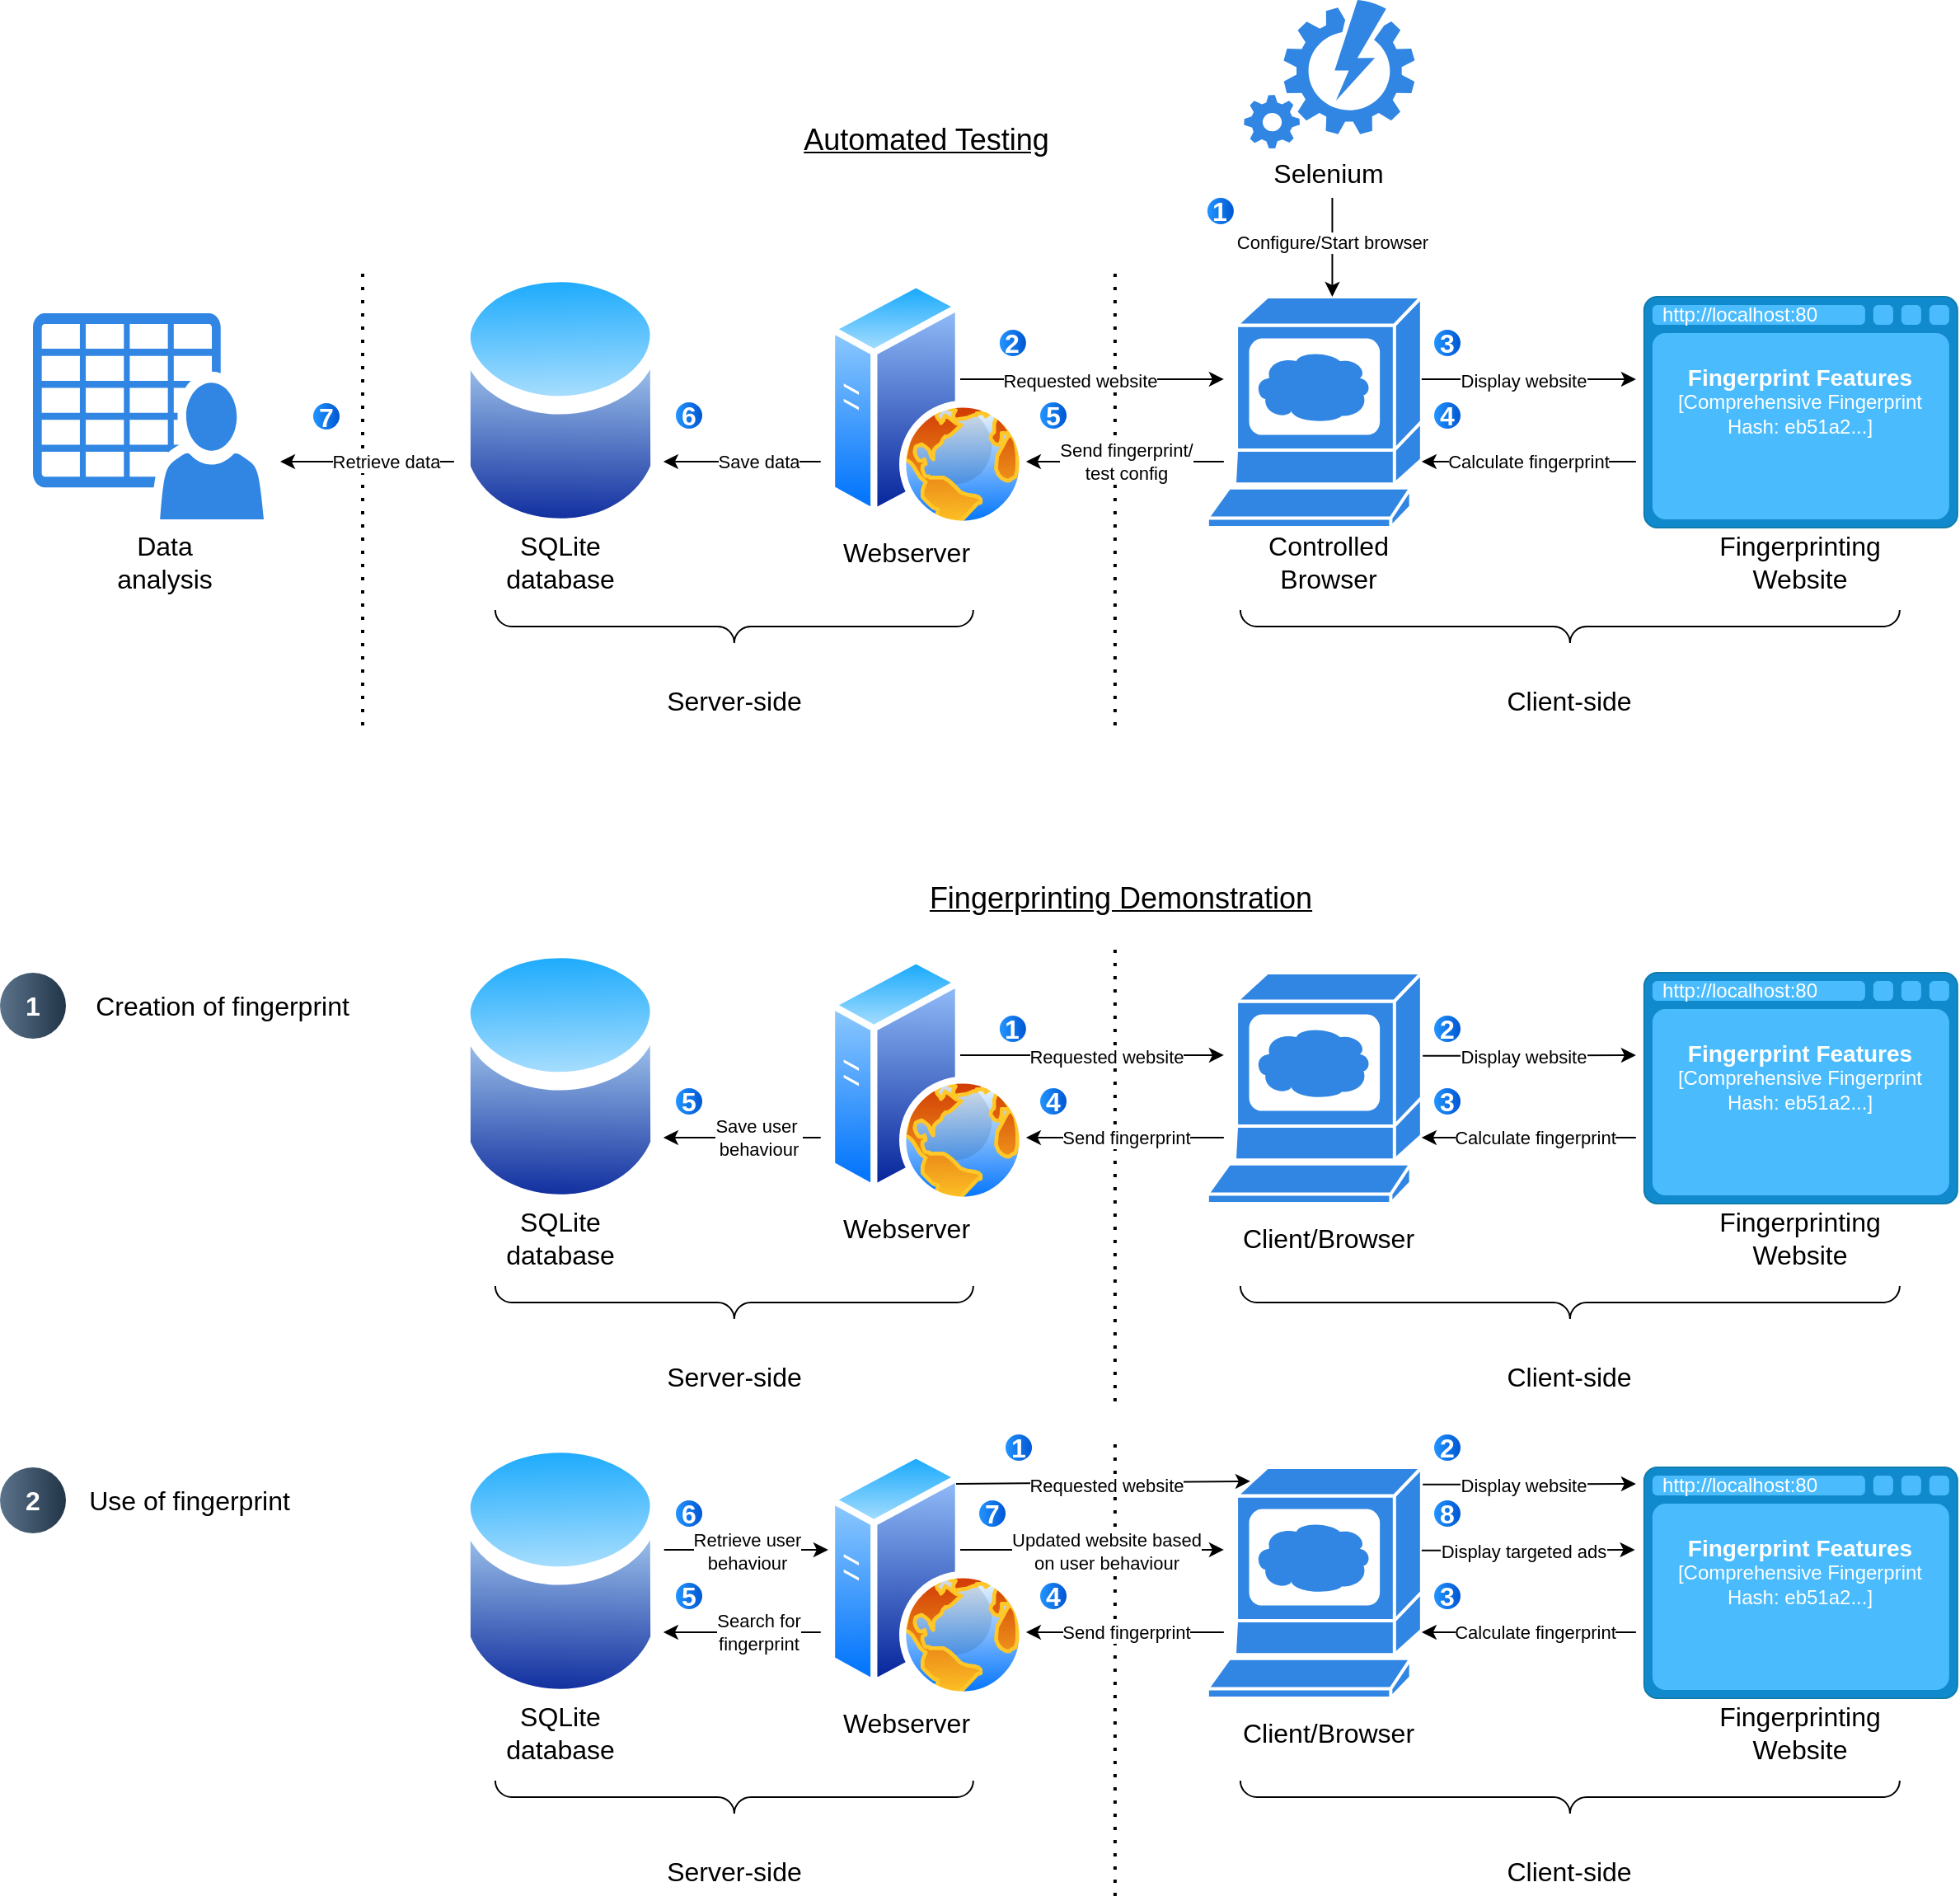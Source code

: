 <mxfile version="28.2.7">
  <diagram name="Seite-1" id="h5Qas4f92OtBpUkp_4Ej">
    <mxGraphModel dx="1895" dy="2302" grid="1" gridSize="10" guides="1" tooltips="1" connect="1" arrows="1" fold="1" page="1" pageScale="1" pageWidth="827" pageHeight="1169" math="0" shadow="0">
      <root>
        <mxCell id="0" />
        <mxCell id="1" parent="0" />
        <mxCell id="zfEZaozMEuIx0nUbr--0-2" value="" style="image;aspect=fixed;perimeter=ellipsePerimeter;html=1;align=center;shadow=0;dashed=0;spacingTop=3;image=img/lib/active_directory/web_server.svg;" vertex="1" parent="1">
          <mxGeometry x="682.43" y="150" width="120" height="150" as="geometry" />
        </mxCell>
        <mxCell id="zfEZaozMEuIx0nUbr--0-3" value="" style="image;perimeter=ellipsePerimeter;html=1;align=center;shadow=0;dashed=0;spacingTop=3;image=img/lib/active_directory/database.svg;imageAspect=0;resizable=1;resizeWidth=1;resizeHeight=1;" vertex="1" parent="1">
          <mxGeometry x="460" y="140" width="120" height="165.5" as="geometry" />
        </mxCell>
        <mxCell id="zfEZaozMEuIx0nUbr--0-12" value="" style="shape=mxgraph.cisco.computers_and_peripherals.web_browser;html=1;pointerEvents=1;dashed=0;fillColor=light-dark(#3086E2,#5CB3DC);strokeColor=#ffffff;strokeWidth=2;verticalLabelPosition=bottom;verticalAlign=top;align=center;outlineConnect=0;" vertex="1" parent="1">
          <mxGeometry x="912.43" y="160" width="130" height="140" as="geometry" />
        </mxCell>
        <mxCell id="zfEZaozMEuIx0nUbr--0-14" value="&lt;font style=&quot;font-size: 16px;&quot;&gt;SQLite database&lt;/font&gt;" style="text;html=1;whiteSpace=wrap;strokeColor=none;fillColor=none;align=center;verticalAlign=middle;rounded=0;" vertex="1" parent="1">
          <mxGeometry x="480" y="305.5" width="80" height="30" as="geometry" />
        </mxCell>
        <mxCell id="zfEZaozMEuIx0nUbr--0-15" value="&lt;font style=&quot;font-size: 16px;&quot;&gt;Webserver&lt;/font&gt;" style="text;html=1;whiteSpace=wrap;strokeColor=none;fillColor=none;align=center;verticalAlign=middle;rounded=0;" vertex="1" parent="1">
          <mxGeometry x="690.43" y="300" width="80" height="30" as="geometry" />
        </mxCell>
        <mxCell id="zfEZaozMEuIx0nUbr--0-16" value="&lt;font style=&quot;font-size: 16px;&quot;&gt;Controlled Browser&lt;/font&gt;" style="text;html=1;whiteSpace=wrap;strokeColor=none;fillColor=none;align=center;verticalAlign=middle;rounded=0;" vertex="1" parent="1">
          <mxGeometry x="946.43" y="305.5" width="80" height="30" as="geometry" />
        </mxCell>
        <mxCell id="zfEZaozMEuIx0nUbr--0-17" value="&lt;font style=&quot;font-size: 16px;&quot;&gt;Fingerprinting Website&lt;/font&gt;" style="text;html=1;whiteSpace=wrap;strokeColor=none;fillColor=none;align=center;verticalAlign=middle;rounded=0;" vertex="1" parent="1">
          <mxGeometry x="1202.43" y="305.5" width="140" height="30" as="geometry" />
        </mxCell>
        <mxCell id="zfEZaozMEuIx0nUbr--0-18" value="" style="verticalLabelPosition=bottom;shadow=0;dashed=0;align=center;html=1;verticalAlign=top;strokeWidth=1;shape=mxgraph.mockup.markup.curlyBrace;whiteSpace=wrap;strokeColor=light-dark(#000000, #6a6a6a);rotation=-180;" vertex="1" parent="1">
          <mxGeometry x="480.43" y="350" width="290" height="20" as="geometry" />
        </mxCell>
        <mxCell id="zfEZaozMEuIx0nUbr--0-19" value="" style="endArrow=none;dashed=1;html=1;dashPattern=1 3;strokeWidth=2;rounded=0;" edge="1" parent="1">
          <mxGeometry width="50" height="50" relative="1" as="geometry">
            <mxPoint x="856.43" y="420" as="sourcePoint" />
            <mxPoint x="856.43" y="140" as="targetPoint" />
          </mxGeometry>
        </mxCell>
        <mxCell id="zfEZaozMEuIx0nUbr--0-20" value="&lt;font style=&quot;font-size: 16px;&quot;&gt;Server-side&lt;/font&gt;" style="text;html=1;whiteSpace=wrap;strokeColor=none;fillColor=none;align=center;verticalAlign=middle;rounded=0;" vertex="1" parent="1">
          <mxGeometry x="573" y="390" width="104.86" height="30" as="geometry" />
        </mxCell>
        <mxCell id="zfEZaozMEuIx0nUbr--0-21" value="" style="verticalLabelPosition=bottom;shadow=0;dashed=0;align=center;html=1;verticalAlign=top;strokeWidth=1;shape=mxgraph.mockup.markup.curlyBrace;whiteSpace=wrap;strokeColor=light-dark(#000000, #6a6a6a);rotation=-180;" vertex="1" parent="1">
          <mxGeometry x="932.43" y="350" width="400" height="20" as="geometry" />
        </mxCell>
        <mxCell id="zfEZaozMEuIx0nUbr--0-22" value="&lt;font style=&quot;font-size: 16px;&quot;&gt;Client-side&lt;/font&gt;" style="text;html=1;whiteSpace=wrap;strokeColor=none;fillColor=none;align=center;verticalAlign=middle;rounded=0;" vertex="1" parent="1">
          <mxGeometry x="1092.43" y="390" width="80" height="30" as="geometry" />
        </mxCell>
        <mxCell id="zfEZaozMEuIx0nUbr--0-29" value="" style="endArrow=classic;html=1;rounded=0;" edge="1" parent="1">
          <mxGeometry width="50" height="50" relative="1" as="geometry">
            <mxPoint x="677.86" y="260" as="sourcePoint" />
            <mxPoint x="582.43" y="260" as="targetPoint" />
          </mxGeometry>
        </mxCell>
        <mxCell id="zfEZaozMEuIx0nUbr--0-34" value="Save data" style="edgeLabel;html=1;align=center;verticalAlign=middle;resizable=0;points=[];" vertex="1" connectable="0" parent="zfEZaozMEuIx0nUbr--0-29">
          <mxGeometry x="-0.22" relative="1" as="geometry">
            <mxPoint x="-1" as="offset" />
          </mxGeometry>
        </mxCell>
        <mxCell id="zfEZaozMEuIx0nUbr--0-31" value="" style="group" vertex="1" connectable="0" parent="1">
          <mxGeometry x="1177.43" y="150" width="190" height="150" as="geometry" />
        </mxCell>
        <object placeholders="1" c4Name="Fingerprint Features" c4Type="Comprehensive Fingerprint Hash" c4Technology="eb51a2..." c4Description="" label="&lt;font style=&quot;font-size: 14px&quot;&gt;&lt;b&gt;%c4Name%&lt;/b&gt;&lt;/font&gt;&lt;div&gt;[%c4Type%:&amp;nbsp;%c4Technology%]&lt;/div&gt;&lt;br&gt;&lt;div&gt;&lt;font style=&quot;font-size: 11px&quot;&gt;&lt;font color=&quot;#E6E6E6&quot;&gt;%c4Description%&lt;/font&gt;&lt;/div&gt;" id="zfEZaozMEuIx0nUbr--0-13">
          <mxCell style="shape=mxgraph.c4.webBrowserContainer2;whiteSpace=wrap;html=1;boundedLbl=1;rounded=0;labelBackgroundColor=none;strokeColor=light-dark(#4363ba, #319ad3);fillColor=light-dark(#4abcfd, #1d8ab9);strokeColor=#118ACD;strokeColor2=#0E7DAD;fontSize=12;fontColor=#ffffff;align=center;metaEdit=1;points=[[0.5,0,0],[1,0.25,0],[1,0.5,0],[1,0.75,0],[0.5,1,0],[0,0.75,0],[0,0.5,0],[0,0.25,0]];resizable=1;resizeHeight=1;resizeWidth=1;" vertex="1" parent="zfEZaozMEuIx0nUbr--0-31">
            <mxGeometry y="10" width="190" height="140" as="geometry" />
          </mxCell>
        </object>
        <mxCell id="zfEZaozMEuIx0nUbr--0-27" value="&lt;font style=&quot;color: rgb(255, 255, 255);&quot;&gt;http://localhost:80&lt;/font&gt;" style="text;html=1;whiteSpace=wrap;strokeColor=none;fillColor=none;align=center;verticalAlign=middle;rounded=0;" vertex="1" parent="zfEZaozMEuIx0nUbr--0-31">
          <mxGeometry x="30" width="57" height="41" as="geometry" />
        </mxCell>
        <mxCell id="zfEZaozMEuIx0nUbr--0-36" value="" style="endArrow=classic;html=1;rounded=0;" edge="1" parent="1">
          <mxGeometry width="50" height="50" relative="1" as="geometry">
            <mxPoint x="1172.43" y="260" as="sourcePoint" />
            <mxPoint x="1042.43" y="260" as="targetPoint" />
          </mxGeometry>
        </mxCell>
        <mxCell id="zfEZaozMEuIx0nUbr--0-37" value="Calculate fingerprint" style="edgeLabel;html=1;align=center;verticalAlign=middle;resizable=0;points=[];" vertex="1" connectable="0" parent="zfEZaozMEuIx0nUbr--0-36">
          <mxGeometry x="-0.22" relative="1" as="geometry">
            <mxPoint x="-15" as="offset" />
          </mxGeometry>
        </mxCell>
        <mxCell id="zfEZaozMEuIx0nUbr--0-39" value="" style="endArrow=classic;html=1;rounded=0;entryX=1;entryY=0.733;entryDx=0;entryDy=0;entryPerimeter=0;" edge="1" parent="1" target="zfEZaozMEuIx0nUbr--0-2">
          <mxGeometry width="50" height="50" relative="1" as="geometry">
            <mxPoint x="922.43" y="260" as="sourcePoint" />
            <mxPoint x="817" y="260" as="targetPoint" />
          </mxGeometry>
        </mxCell>
        <mxCell id="zfEZaozMEuIx0nUbr--0-40" value="Send fingerprint/&lt;br&gt;test config" style="edgeLabel;html=1;align=center;verticalAlign=middle;resizable=0;points=[];" vertex="1" connectable="0" parent="zfEZaozMEuIx0nUbr--0-39">
          <mxGeometry x="-0.22" relative="1" as="geometry">
            <mxPoint x="-13" as="offset" />
          </mxGeometry>
        </mxCell>
        <mxCell id="zfEZaozMEuIx0nUbr--0-44" value="" style="endArrow=classic;html=1;rounded=0;entryX=0.077;entryY=0.357;entryDx=0;entryDy=0;entryPerimeter=0;exitX=0.667;exitY=0.4;exitDx=0;exitDy=0;exitPerimeter=0;" edge="1" parent="1" source="zfEZaozMEuIx0nUbr--0-2" target="zfEZaozMEuIx0nUbr--0-12">
          <mxGeometry width="50" height="50" relative="1" as="geometry">
            <mxPoint x="802.43" y="210" as="sourcePoint" />
            <mxPoint x="902.43" y="210" as="targetPoint" />
          </mxGeometry>
        </mxCell>
        <mxCell id="zfEZaozMEuIx0nUbr--0-45" value="Requested website" style="edgeLabel;html=1;align=center;verticalAlign=middle;resizable=0;points=[];" vertex="1" connectable="0" parent="zfEZaozMEuIx0nUbr--0-44">
          <mxGeometry x="-0.246" y="-1" relative="1" as="geometry">
            <mxPoint x="12" as="offset" />
          </mxGeometry>
        </mxCell>
        <mxCell id="zfEZaozMEuIx0nUbr--0-46" value="" style="endArrow=classic;html=1;rounded=0;entryX=0.077;entryY=0.357;entryDx=0;entryDy=0;entryPerimeter=0;exitX=1;exitY=0.357;exitDx=0;exitDy=0;exitPerimeter=0;" edge="1" parent="1" source="zfEZaozMEuIx0nUbr--0-12">
          <mxGeometry width="50" height="50" relative="1" as="geometry">
            <mxPoint x="1052.43" y="210" as="sourcePoint" />
            <mxPoint x="1172.43" y="210" as="targetPoint" />
          </mxGeometry>
        </mxCell>
        <mxCell id="zfEZaozMEuIx0nUbr--0-47" value="Display website" style="edgeLabel;html=1;align=center;verticalAlign=middle;resizable=0;points=[];" vertex="1" connectable="0" parent="zfEZaozMEuIx0nUbr--0-46">
          <mxGeometry x="-0.246" y="-1" relative="1" as="geometry">
            <mxPoint x="12" as="offset" />
          </mxGeometry>
        </mxCell>
        <mxCell id="zfEZaozMEuIx0nUbr--0-48" value="" style="image;aspect=fixed;perimeter=ellipsePerimeter;html=1;align=center;shadow=0;dashed=0;spacingTop=3;image=img/lib/active_directory/web_server.svg;" vertex="1" parent="1">
          <mxGeometry x="682.43" y="560" width="120" height="150" as="geometry" />
        </mxCell>
        <mxCell id="zfEZaozMEuIx0nUbr--0-49" value="" style="image;perimeter=ellipsePerimeter;html=1;align=center;shadow=0;dashed=0;spacingTop=3;image=img/lib/active_directory/database.svg;imageAspect=0;resizable=1;resizeWidth=1;resizeHeight=1;" vertex="1" parent="1">
          <mxGeometry x="460" y="550" width="120" height="165.5" as="geometry" />
        </mxCell>
        <mxCell id="zfEZaozMEuIx0nUbr--0-50" value="" style="shape=mxgraph.cisco.computers_and_peripherals.web_browser;html=1;pointerEvents=1;dashed=0;fillColor=light-dark(#3086E2,#5CB3DC);strokeColor=#ffffff;strokeWidth=2;verticalLabelPosition=bottom;verticalAlign=top;align=center;outlineConnect=0;" vertex="1" parent="1">
          <mxGeometry x="912.43" y="570" width="130" height="140" as="geometry" />
        </mxCell>
        <mxCell id="zfEZaozMEuIx0nUbr--0-51" value="&lt;font style=&quot;font-size: 16px;&quot;&gt;SQLite database&lt;/font&gt;" style="text;html=1;whiteSpace=wrap;strokeColor=none;fillColor=none;align=center;verticalAlign=middle;rounded=0;" vertex="1" parent="1">
          <mxGeometry x="480" y="715.5" width="80" height="30" as="geometry" />
        </mxCell>
        <mxCell id="zfEZaozMEuIx0nUbr--0-52" value="&lt;font style=&quot;font-size: 16px;&quot;&gt;Webserver&lt;/font&gt;" style="text;html=1;whiteSpace=wrap;strokeColor=none;fillColor=none;align=center;verticalAlign=middle;rounded=0;" vertex="1" parent="1">
          <mxGeometry x="690.43" y="710" width="80" height="30" as="geometry" />
        </mxCell>
        <mxCell id="zfEZaozMEuIx0nUbr--0-53" value="&lt;font style=&quot;font-size: 16px;&quot;&gt;Client/Browser&lt;/font&gt;" style="text;html=1;whiteSpace=wrap;strokeColor=none;fillColor=none;align=center;verticalAlign=middle;rounded=0;" vertex="1" parent="1">
          <mxGeometry x="946.43" y="715.5" width="80" height="30" as="geometry" />
        </mxCell>
        <mxCell id="zfEZaozMEuIx0nUbr--0-54" value="&lt;font style=&quot;font-size: 16px;&quot;&gt;Fingerprinting Website&lt;/font&gt;" style="text;html=1;whiteSpace=wrap;strokeColor=none;fillColor=none;align=center;verticalAlign=middle;rounded=0;" vertex="1" parent="1">
          <mxGeometry x="1202.43" y="715.5" width="140" height="30" as="geometry" />
        </mxCell>
        <mxCell id="zfEZaozMEuIx0nUbr--0-55" value="" style="verticalLabelPosition=bottom;shadow=0;dashed=0;align=center;html=1;verticalAlign=top;strokeWidth=1;shape=mxgraph.mockup.markup.curlyBrace;whiteSpace=wrap;strokeColor=light-dark(#000000, #6a6a6a);rotation=-180;" vertex="1" parent="1">
          <mxGeometry x="480.43" y="760" width="290" height="20" as="geometry" />
        </mxCell>
        <mxCell id="zfEZaozMEuIx0nUbr--0-56" value="" style="endArrow=none;dashed=1;html=1;dashPattern=1 3;strokeWidth=2;rounded=0;" edge="1" parent="1">
          <mxGeometry width="50" height="50" relative="1" as="geometry">
            <mxPoint x="856.43" y="830" as="sourcePoint" />
            <mxPoint x="856.43" y="550" as="targetPoint" />
          </mxGeometry>
        </mxCell>
        <mxCell id="zfEZaozMEuIx0nUbr--0-57" value="&lt;font style=&quot;font-size: 16px;&quot;&gt;Server-side&lt;/font&gt;" style="text;html=1;whiteSpace=wrap;strokeColor=none;fillColor=none;align=center;verticalAlign=middle;rounded=0;" vertex="1" parent="1">
          <mxGeometry x="573" y="800" width="104.86" height="30" as="geometry" />
        </mxCell>
        <mxCell id="zfEZaozMEuIx0nUbr--0-58" value="" style="verticalLabelPosition=bottom;shadow=0;dashed=0;align=center;html=1;verticalAlign=top;strokeWidth=1;shape=mxgraph.mockup.markup.curlyBrace;whiteSpace=wrap;strokeColor=light-dark(#000000, #6a6a6a);rotation=-180;" vertex="1" parent="1">
          <mxGeometry x="932.43" y="760" width="400" height="20" as="geometry" />
        </mxCell>
        <mxCell id="zfEZaozMEuIx0nUbr--0-59" value="&lt;font style=&quot;font-size: 16px;&quot;&gt;Client-side&lt;/font&gt;" style="text;html=1;whiteSpace=wrap;strokeColor=none;fillColor=none;align=center;verticalAlign=middle;rounded=0;" vertex="1" parent="1">
          <mxGeometry x="1092.43" y="800" width="80" height="30" as="geometry" />
        </mxCell>
        <mxCell id="zfEZaozMEuIx0nUbr--0-60" value="" style="endArrow=classic;html=1;rounded=0;" edge="1" parent="1">
          <mxGeometry width="50" height="50" relative="1" as="geometry">
            <mxPoint x="677.86" y="670" as="sourcePoint" />
            <mxPoint x="582.43" y="670" as="targetPoint" />
          </mxGeometry>
        </mxCell>
        <mxCell id="zfEZaozMEuIx0nUbr--0-61" value="Save user&amp;nbsp;&lt;div&gt;behaviour&lt;/div&gt;" style="edgeLabel;html=1;align=center;verticalAlign=middle;resizable=0;points=[];" vertex="1" connectable="0" parent="zfEZaozMEuIx0nUbr--0-60">
          <mxGeometry x="-0.22" relative="1" as="geometry">
            <mxPoint x="-1" as="offset" />
          </mxGeometry>
        </mxCell>
        <mxCell id="zfEZaozMEuIx0nUbr--0-64" value="" style="group" vertex="1" connectable="0" parent="1">
          <mxGeometry x="1177.43" y="560" width="190" height="150" as="geometry" />
        </mxCell>
        <object placeholders="1" c4Name="Fingerprint Features" c4Type="Comprehensive Fingerprint Hash" c4Technology="eb51a2..." c4Description="" label="&lt;font style=&quot;font-size: 14px&quot;&gt;&lt;b&gt;%c4Name%&lt;/b&gt;&lt;/font&gt;&lt;div&gt;[%c4Type%:&amp;nbsp;%c4Technology%]&lt;/div&gt;&lt;br&gt;&lt;div&gt;&lt;font style=&quot;font-size: 11px&quot;&gt;&lt;font color=&quot;#E6E6E6&quot;&gt;%c4Description%&lt;/font&gt;&lt;/div&gt;" id="zfEZaozMEuIx0nUbr--0-65">
          <mxCell style="shape=mxgraph.c4.webBrowserContainer2;whiteSpace=wrap;html=1;boundedLbl=1;rounded=0;labelBackgroundColor=none;strokeColor=light-dark(#4363ba, #319ad3);fillColor=light-dark(#4abcfd, #1d8ab9);strokeColor=#118ACD;strokeColor2=#0E7DAD;fontSize=12;fontColor=#ffffff;align=center;metaEdit=1;points=[[0.5,0,0],[1,0.25,0],[1,0.5,0],[1,0.75,0],[0.5,1,0],[0,0.75,0],[0,0.5,0],[0,0.25,0]];resizable=1;resizeHeight=1;resizeWidth=1;" vertex="1" parent="zfEZaozMEuIx0nUbr--0-64">
            <mxGeometry y="10" width="190" height="140" as="geometry" />
          </mxCell>
        </object>
        <mxCell id="zfEZaozMEuIx0nUbr--0-66" value="&lt;font style=&quot;color: rgb(255, 255, 255);&quot;&gt;http://localhost:80&lt;/font&gt;" style="text;html=1;whiteSpace=wrap;strokeColor=none;fillColor=none;align=center;verticalAlign=middle;rounded=0;" vertex="1" parent="zfEZaozMEuIx0nUbr--0-64">
          <mxGeometry x="30" width="57" height="41" as="geometry" />
        </mxCell>
        <mxCell id="zfEZaozMEuIx0nUbr--0-67" value="" style="endArrow=classic;html=1;rounded=0;" edge="1" parent="1">
          <mxGeometry width="50" height="50" relative="1" as="geometry">
            <mxPoint x="1172.43" y="670" as="sourcePoint" />
            <mxPoint x="1042.43" y="670" as="targetPoint" />
          </mxGeometry>
        </mxCell>
        <mxCell id="zfEZaozMEuIx0nUbr--0-68" value="Calculate fingerprint" style="edgeLabel;html=1;align=center;verticalAlign=middle;resizable=0;points=[];" vertex="1" connectable="0" parent="zfEZaozMEuIx0nUbr--0-67">
          <mxGeometry x="-0.22" relative="1" as="geometry">
            <mxPoint x="-11" as="offset" />
          </mxGeometry>
        </mxCell>
        <mxCell id="zfEZaozMEuIx0nUbr--0-69" value="" style="endArrow=classic;html=1;rounded=0;entryX=1;entryY=0.733;entryDx=0;entryDy=0;entryPerimeter=0;" edge="1" parent="1" target="zfEZaozMEuIx0nUbr--0-48">
          <mxGeometry width="50" height="50" relative="1" as="geometry">
            <mxPoint x="922.43" y="670" as="sourcePoint" />
            <mxPoint x="817" y="670" as="targetPoint" />
          </mxGeometry>
        </mxCell>
        <mxCell id="zfEZaozMEuIx0nUbr--0-70" value="Send fingerprint" style="edgeLabel;html=1;align=center;verticalAlign=middle;resizable=0;points=[];" vertex="1" connectable="0" parent="zfEZaozMEuIx0nUbr--0-69">
          <mxGeometry x="-0.22" relative="1" as="geometry">
            <mxPoint x="-13" as="offset" />
          </mxGeometry>
        </mxCell>
        <mxCell id="zfEZaozMEuIx0nUbr--0-71" value="" style="endArrow=classic;html=1;rounded=0;entryX=0.077;entryY=0.357;entryDx=0;entryDy=0;entryPerimeter=0;exitX=0.667;exitY=0.4;exitDx=0;exitDy=0;exitPerimeter=0;" edge="1" parent="1" target="zfEZaozMEuIx0nUbr--0-50" source="zfEZaozMEuIx0nUbr--0-48">
          <mxGeometry width="50" height="50" relative="1" as="geometry">
            <mxPoint x="782.43" y="620" as="sourcePoint" />
            <mxPoint x="902.43" y="620" as="targetPoint" />
          </mxGeometry>
        </mxCell>
        <mxCell id="zfEZaozMEuIx0nUbr--0-72" value="Requested website" style="edgeLabel;html=1;align=center;verticalAlign=middle;resizable=0;points=[];" vertex="1" connectable="0" parent="zfEZaozMEuIx0nUbr--0-71">
          <mxGeometry x="-0.246" y="-1" relative="1" as="geometry">
            <mxPoint x="28" as="offset" />
          </mxGeometry>
        </mxCell>
        <mxCell id="zfEZaozMEuIx0nUbr--0-73" value="" style="endArrow=classic;html=1;rounded=0;entryX=0.077;entryY=0.357;entryDx=0;entryDy=0;entryPerimeter=0;exitX=1.005;exitY=0.36;exitDx=0;exitDy=0;exitPerimeter=0;" edge="1" parent="1">
          <mxGeometry width="50" height="50" relative="1" as="geometry">
            <mxPoint x="1043.08" y="620.4" as="sourcePoint" />
            <mxPoint x="1172.43" y="620" as="targetPoint" />
          </mxGeometry>
        </mxCell>
        <mxCell id="zfEZaozMEuIx0nUbr--0-74" value="Display website" style="edgeLabel;html=1;align=center;verticalAlign=middle;resizable=0;points=[];" vertex="1" connectable="0" parent="zfEZaozMEuIx0nUbr--0-73">
          <mxGeometry x="-0.246" y="-1" relative="1" as="geometry">
            <mxPoint x="12" as="offset" />
          </mxGeometry>
        </mxCell>
        <mxCell id="zfEZaozMEuIx0nUbr--0-75" value="&lt;font style=&quot;font-size: 18px;&quot;&gt;&lt;u&gt;Automated Testing&lt;/u&gt;&lt;/font&gt;" style="text;html=1;whiteSpace=wrap;strokeColor=none;fillColor=none;align=center;verticalAlign=middle;rounded=0;" vertex="1" parent="1">
          <mxGeometry x="642.43" y="50" width="200" height="30" as="geometry" />
        </mxCell>
        <mxCell id="zfEZaozMEuIx0nUbr--0-77" value="&lt;font style=&quot;font-size: 18px;&quot;&gt;&lt;u&gt;Fingerprinting Demonstration&lt;/u&gt;&lt;/font&gt;" style="text;html=1;whiteSpace=wrap;strokeColor=none;fillColor=none;align=center;verticalAlign=middle;rounded=0;" vertex="1" parent="1">
          <mxGeometry x="710" y="510" width="300" height="30" as="geometry" />
        </mxCell>
        <mxCell id="zfEZaozMEuIx0nUbr--0-78" value="" style="image;aspect=fixed;perimeter=ellipsePerimeter;html=1;align=center;shadow=0;dashed=0;spacingTop=3;image=img/lib/active_directory/web_server.svg;" vertex="1" parent="1">
          <mxGeometry x="682.43" y="860" width="120" height="150" as="geometry" />
        </mxCell>
        <mxCell id="zfEZaozMEuIx0nUbr--0-79" value="" style="image;perimeter=ellipsePerimeter;html=1;align=center;shadow=0;dashed=0;spacingTop=3;image=img/lib/active_directory/database.svg;imageAspect=0;resizable=1;resizeWidth=1;resizeHeight=1;" vertex="1" parent="1">
          <mxGeometry x="460" y="850" width="120" height="165.5" as="geometry" />
        </mxCell>
        <mxCell id="zfEZaozMEuIx0nUbr--0-80" value="" style="shape=mxgraph.cisco.computers_and_peripherals.web_browser;html=1;pointerEvents=1;dashed=0;fillColor=light-dark(#3086E2,#5CB3DC);strokeColor=#ffffff;strokeWidth=2;verticalLabelPosition=bottom;verticalAlign=top;align=center;outlineConnect=0;" vertex="1" parent="1">
          <mxGeometry x="912.43" y="870" width="130" height="140" as="geometry" />
        </mxCell>
        <mxCell id="zfEZaozMEuIx0nUbr--0-81" value="&lt;font style=&quot;font-size: 16px;&quot;&gt;SQLite database&lt;/font&gt;" style="text;html=1;whiteSpace=wrap;strokeColor=none;fillColor=none;align=center;verticalAlign=middle;rounded=0;" vertex="1" parent="1">
          <mxGeometry x="480" y="1015.5" width="80" height="30" as="geometry" />
        </mxCell>
        <mxCell id="zfEZaozMEuIx0nUbr--0-82" value="&lt;font style=&quot;font-size: 16px;&quot;&gt;Webserver&lt;/font&gt;" style="text;html=1;whiteSpace=wrap;strokeColor=none;fillColor=none;align=center;verticalAlign=middle;rounded=0;" vertex="1" parent="1">
          <mxGeometry x="690.43" y="1010" width="80" height="30" as="geometry" />
        </mxCell>
        <mxCell id="zfEZaozMEuIx0nUbr--0-83" value="&lt;font style=&quot;font-size: 16px;&quot;&gt;Client/Browser&lt;/font&gt;" style="text;html=1;whiteSpace=wrap;strokeColor=none;fillColor=none;align=center;verticalAlign=middle;rounded=0;" vertex="1" parent="1">
          <mxGeometry x="946.43" y="1015.5" width="80" height="30" as="geometry" />
        </mxCell>
        <mxCell id="zfEZaozMEuIx0nUbr--0-84" value="&lt;font style=&quot;font-size: 16px;&quot;&gt;Fingerprinting Website&lt;/font&gt;" style="text;html=1;whiteSpace=wrap;strokeColor=none;fillColor=none;align=center;verticalAlign=middle;rounded=0;" vertex="1" parent="1">
          <mxGeometry x="1202.43" y="1015.5" width="140" height="30" as="geometry" />
        </mxCell>
        <mxCell id="zfEZaozMEuIx0nUbr--0-85" value="" style="verticalLabelPosition=bottom;shadow=0;dashed=0;align=center;html=1;verticalAlign=top;strokeWidth=1;shape=mxgraph.mockup.markup.curlyBrace;whiteSpace=wrap;strokeColor=light-dark(#000000, #6a6a6a);rotation=-180;" vertex="1" parent="1">
          <mxGeometry x="480.43" y="1060" width="290" height="20" as="geometry" />
        </mxCell>
        <mxCell id="zfEZaozMEuIx0nUbr--0-86" value="" style="endArrow=none;dashed=1;html=1;dashPattern=1 3;strokeWidth=2;rounded=0;" edge="1" parent="1">
          <mxGeometry width="50" height="50" relative="1" as="geometry">
            <mxPoint x="856.43" y="1130" as="sourcePoint" />
            <mxPoint x="856.43" y="850" as="targetPoint" />
          </mxGeometry>
        </mxCell>
        <mxCell id="zfEZaozMEuIx0nUbr--0-87" value="&lt;font style=&quot;font-size: 16px;&quot;&gt;Server-side&lt;/font&gt;" style="text;html=1;whiteSpace=wrap;strokeColor=none;fillColor=none;align=center;verticalAlign=middle;rounded=0;" vertex="1" parent="1">
          <mxGeometry x="573" y="1100" width="104.86" height="30" as="geometry" />
        </mxCell>
        <mxCell id="zfEZaozMEuIx0nUbr--0-88" value="" style="verticalLabelPosition=bottom;shadow=0;dashed=0;align=center;html=1;verticalAlign=top;strokeWidth=1;shape=mxgraph.mockup.markup.curlyBrace;whiteSpace=wrap;strokeColor=light-dark(#000000, #6a6a6a);rotation=-180;" vertex="1" parent="1">
          <mxGeometry x="932.43" y="1060" width="400" height="20" as="geometry" />
        </mxCell>
        <mxCell id="zfEZaozMEuIx0nUbr--0-89" value="&lt;font style=&quot;font-size: 16px;&quot;&gt;Client-side&lt;/font&gt;" style="text;html=1;whiteSpace=wrap;strokeColor=none;fillColor=none;align=center;verticalAlign=middle;rounded=0;" vertex="1" parent="1">
          <mxGeometry x="1092.43" y="1100" width="80" height="30" as="geometry" />
        </mxCell>
        <mxCell id="zfEZaozMEuIx0nUbr--0-90" value="" style="endArrow=classic;html=1;rounded=0;" edge="1" parent="1">
          <mxGeometry width="50" height="50" relative="1" as="geometry">
            <mxPoint x="677.86" y="970" as="sourcePoint" />
            <mxPoint x="582.43" y="970" as="targetPoint" />
          </mxGeometry>
        </mxCell>
        <mxCell id="zfEZaozMEuIx0nUbr--0-91" value="Search for&lt;div&gt;fingerprint&lt;/div&gt;" style="edgeLabel;html=1;align=center;verticalAlign=middle;resizable=0;points=[];" vertex="1" connectable="0" parent="zfEZaozMEuIx0nUbr--0-90">
          <mxGeometry x="-0.22" relative="1" as="geometry">
            <mxPoint x="-1" as="offset" />
          </mxGeometry>
        </mxCell>
        <mxCell id="zfEZaozMEuIx0nUbr--0-92" value="" style="group" vertex="1" connectable="0" parent="1">
          <mxGeometry x="1177.43" y="860" width="190" height="150" as="geometry" />
        </mxCell>
        <object placeholders="1" c4Name="Fingerprint Features" c4Type="Comprehensive Fingerprint Hash" c4Technology="eb51a2..." c4Description="" label="&lt;font style=&quot;font-size: 14px&quot;&gt;&lt;b&gt;%c4Name%&lt;/b&gt;&lt;/font&gt;&lt;div&gt;[%c4Type%:&amp;nbsp;%c4Technology%]&lt;/div&gt;&lt;br&gt;&lt;div&gt;&lt;font style=&quot;font-size: 11px&quot;&gt;&lt;font color=&quot;#E6E6E6&quot;&gt;%c4Description%&lt;/font&gt;&lt;/div&gt;" id="zfEZaozMEuIx0nUbr--0-93">
          <mxCell style="shape=mxgraph.c4.webBrowserContainer2;whiteSpace=wrap;html=1;boundedLbl=1;rounded=0;labelBackgroundColor=none;strokeColor=light-dark(#4363ba, #319ad3);fillColor=light-dark(#4abcfd, #1d8ab9);strokeColor=#118ACD;strokeColor2=#0E7DAD;fontSize=12;fontColor=#ffffff;align=center;metaEdit=1;points=[[0.5,0,0],[1,0.25,0],[1,0.5,0],[1,0.75,0],[0.5,1,0],[0,0.75,0],[0,0.5,0],[0,0.25,0]];resizable=1;resizeHeight=1;resizeWidth=1;" vertex="1" parent="zfEZaozMEuIx0nUbr--0-92">
            <mxGeometry y="10" width="190" height="140" as="geometry" />
          </mxCell>
        </object>
        <mxCell id="zfEZaozMEuIx0nUbr--0-94" value="&lt;font style=&quot;color: rgb(255, 255, 255);&quot;&gt;http://localhost:80&lt;/font&gt;" style="text;html=1;whiteSpace=wrap;strokeColor=none;fillColor=none;align=center;verticalAlign=middle;rounded=0;" vertex="1" parent="zfEZaozMEuIx0nUbr--0-92">
          <mxGeometry x="30" width="57" height="41" as="geometry" />
        </mxCell>
        <mxCell id="zfEZaozMEuIx0nUbr--0-95" value="" style="endArrow=classic;html=1;rounded=0;" edge="1" parent="1">
          <mxGeometry width="50" height="50" relative="1" as="geometry">
            <mxPoint x="1172.43" y="970" as="sourcePoint" />
            <mxPoint x="1042.43" y="970" as="targetPoint" />
          </mxGeometry>
        </mxCell>
        <mxCell id="zfEZaozMEuIx0nUbr--0-96" value="Calculate fingerprint" style="edgeLabel;html=1;align=center;verticalAlign=middle;resizable=0;points=[];" vertex="1" connectable="0" parent="zfEZaozMEuIx0nUbr--0-95">
          <mxGeometry x="-0.22" relative="1" as="geometry">
            <mxPoint x="-11" as="offset" />
          </mxGeometry>
        </mxCell>
        <mxCell id="zfEZaozMEuIx0nUbr--0-97" value="" style="endArrow=classic;html=1;rounded=0;entryX=1;entryY=0.733;entryDx=0;entryDy=0;entryPerimeter=0;" edge="1" parent="1" target="zfEZaozMEuIx0nUbr--0-78">
          <mxGeometry width="50" height="50" relative="1" as="geometry">
            <mxPoint x="922.43" y="970" as="sourcePoint" />
            <mxPoint x="817" y="970" as="targetPoint" />
          </mxGeometry>
        </mxCell>
        <mxCell id="zfEZaozMEuIx0nUbr--0-98" value="Send fingerprint" style="edgeLabel;html=1;align=center;verticalAlign=middle;resizable=0;points=[];" vertex="1" connectable="0" parent="zfEZaozMEuIx0nUbr--0-97">
          <mxGeometry x="-0.22" relative="1" as="geometry">
            <mxPoint x="-13" as="offset" />
          </mxGeometry>
        </mxCell>
        <mxCell id="zfEZaozMEuIx0nUbr--0-99" value="" style="endArrow=classic;html=1;rounded=0;entryX=0.077;entryY=0.357;entryDx=0;entryDy=0;entryPerimeter=0;exitX=0.667;exitY=0.4;exitDx=0;exitDy=0;exitPerimeter=0;" edge="1" parent="1" source="zfEZaozMEuIx0nUbr--0-78" target="zfEZaozMEuIx0nUbr--0-80">
          <mxGeometry width="50" height="50" relative="1" as="geometry">
            <mxPoint x="782.43" y="920" as="sourcePoint" />
            <mxPoint x="902.43" y="920" as="targetPoint" />
          </mxGeometry>
        </mxCell>
        <mxCell id="zfEZaozMEuIx0nUbr--0-100" value="Updated website based&lt;br&gt;on user behaviour" style="edgeLabel;html=1;align=center;verticalAlign=middle;resizable=0;points=[];" vertex="1" connectable="0" parent="zfEZaozMEuIx0nUbr--0-99">
          <mxGeometry x="-0.246" y="-1" relative="1" as="geometry">
            <mxPoint x="28" as="offset" />
          </mxGeometry>
        </mxCell>
        <mxCell id="zfEZaozMEuIx0nUbr--0-101" value="" style="endArrow=classic;html=1;rounded=0;entryX=0.077;entryY=0.357;entryDx=0;entryDy=0;entryPerimeter=0;exitX=1.005;exitY=0.36;exitDx=0;exitDy=0;exitPerimeter=0;" edge="1" parent="1">
          <mxGeometry width="50" height="50" relative="1" as="geometry">
            <mxPoint x="1043.08" y="880.4" as="sourcePoint" />
            <mxPoint x="1172.43" y="880" as="targetPoint" />
          </mxGeometry>
        </mxCell>
        <mxCell id="zfEZaozMEuIx0nUbr--0-102" value="Display website" style="edgeLabel;html=1;align=center;verticalAlign=middle;resizable=0;points=[];" vertex="1" connectable="0" parent="zfEZaozMEuIx0nUbr--0-101">
          <mxGeometry x="-0.246" y="-1" relative="1" as="geometry">
            <mxPoint x="12" as="offset" />
          </mxGeometry>
        </mxCell>
        <mxCell id="zfEZaozMEuIx0nUbr--0-105" value="" style="endArrow=classic;html=1;rounded=0;entryX=0;entryY=0.4;entryDx=0;entryDy=0;entryPerimeter=0;" edge="1" parent="1">
          <mxGeometry width="50" height="50" relative="1" as="geometry">
            <mxPoint x="582.86" y="920" as="sourcePoint" />
            <mxPoint x="682.43" y="920" as="targetPoint" />
          </mxGeometry>
        </mxCell>
        <mxCell id="zfEZaozMEuIx0nUbr--0-106" value="Retrieve user&lt;div&gt;behaviour&lt;/div&gt;" style="edgeLabel;html=1;align=center;verticalAlign=middle;resizable=0;points=[];" vertex="1" connectable="0" parent="zfEZaozMEuIx0nUbr--0-105">
          <mxGeometry x="-0.246" y="-1" relative="1" as="geometry">
            <mxPoint x="12" as="offset" />
          </mxGeometry>
        </mxCell>
        <mxCell id="zfEZaozMEuIx0nUbr--0-109" value="" style="endArrow=classic;html=1;rounded=0;entryX=0.2;entryY=0.06;entryDx=0;entryDy=0;entryPerimeter=0;exitX=0.667;exitY=0.4;exitDx=0;exitDy=0;exitPerimeter=0;" edge="1" parent="1" target="zfEZaozMEuIx0nUbr--0-80">
          <mxGeometry width="50" height="50" relative="1" as="geometry">
            <mxPoint x="760" y="880" as="sourcePoint" />
            <mxPoint x="920" y="880" as="targetPoint" />
          </mxGeometry>
        </mxCell>
        <mxCell id="zfEZaozMEuIx0nUbr--0-110" value="Requested website" style="edgeLabel;html=1;align=center;verticalAlign=middle;resizable=0;points=[];" vertex="1" connectable="0" parent="zfEZaozMEuIx0nUbr--0-109">
          <mxGeometry x="-0.246" y="-1" relative="1" as="geometry">
            <mxPoint x="23" as="offset" />
          </mxGeometry>
        </mxCell>
        <mxCell id="zfEZaozMEuIx0nUbr--0-111" value="" style="endArrow=classic;html=1;rounded=0;entryX=0.077;entryY=0.357;entryDx=0;entryDy=0;entryPerimeter=0;exitX=1.005;exitY=0.36;exitDx=0;exitDy=0;exitPerimeter=0;" edge="1" parent="1">
          <mxGeometry width="50" height="50" relative="1" as="geometry">
            <mxPoint x="1042.43" y="920.4" as="sourcePoint" />
            <mxPoint x="1171.78" y="920" as="targetPoint" />
          </mxGeometry>
        </mxCell>
        <mxCell id="zfEZaozMEuIx0nUbr--0-112" value="Display targeted ads" style="edgeLabel;html=1;align=center;verticalAlign=middle;resizable=0;points=[];" vertex="1" connectable="0" parent="zfEZaozMEuIx0nUbr--0-111">
          <mxGeometry x="-0.246" y="-1" relative="1" as="geometry">
            <mxPoint x="12" as="offset" />
          </mxGeometry>
        </mxCell>
        <mxCell id="zfEZaozMEuIx0nUbr--0-113" value="1" style="ellipse;whiteSpace=wrap;html=1;aspect=fixed;rotation=0;gradientColor=#0057D2;strokeColor=none;gradientDirection=east;fillColor=#2395FF;rounded=0;pointerEvents=0;fontFamily=Helvetica;fontSize=16;fontColor=#FFFFFF;spacingTop=4;spacingBottom=4;spacingLeft=4;spacingRight=4;points=[];fontStyle=1" vertex="1" parent="1">
          <mxGeometry x="786.43" y="596" width="16" height="16" as="geometry" />
        </mxCell>
        <mxCell id="zfEZaozMEuIx0nUbr--0-114" value="2" style="ellipse;whiteSpace=wrap;html=1;aspect=fixed;rotation=0;gradientColor=#0057D2;strokeColor=none;gradientDirection=east;fillColor=#2395FF;rounded=0;pointerEvents=0;fontFamily=Helvetica;fontSize=16;fontColor=#FFFFFF;spacingTop=4;spacingBottom=4;spacingLeft=4;spacingRight=4;points=[];fontStyle=1" vertex="1" parent="1">
          <mxGeometry x="1050" y="596" width="16" height="16" as="geometry" />
        </mxCell>
        <mxCell id="zfEZaozMEuIx0nUbr--0-116" value="3" style="ellipse;whiteSpace=wrap;html=1;aspect=fixed;rotation=0;gradientColor=#0057D2;strokeColor=none;gradientDirection=east;fillColor=#2395FF;rounded=0;pointerEvents=0;fontFamily=Helvetica;fontSize=16;fontColor=#FFFFFF;spacingTop=4;spacingBottom=4;spacingLeft=4;spacingRight=4;points=[];fontStyle=1" vertex="1" parent="1">
          <mxGeometry x="1050" y="640" width="16" height="16" as="geometry" />
        </mxCell>
        <mxCell id="zfEZaozMEuIx0nUbr--0-117" value="4" style="ellipse;whiteSpace=wrap;html=1;aspect=fixed;rotation=0;gradientColor=#0057D2;strokeColor=none;gradientDirection=east;fillColor=#2395FF;rounded=0;pointerEvents=0;fontFamily=Helvetica;fontSize=16;fontColor=#FFFFFF;spacingTop=4;spacingBottom=4;spacingLeft=4;spacingRight=4;points=[];fontStyle=1" vertex="1" parent="1">
          <mxGeometry x="811" y="640" width="16" height="16" as="geometry" />
        </mxCell>
        <mxCell id="zfEZaozMEuIx0nUbr--0-118" value="5" style="ellipse;whiteSpace=wrap;html=1;aspect=fixed;rotation=0;gradientColor=#0057D2;strokeColor=none;gradientDirection=east;fillColor=#2395FF;rounded=0;pointerEvents=0;fontFamily=Helvetica;fontSize=16;fontColor=#FFFFFF;spacingTop=4;spacingBottom=4;spacingLeft=4;spacingRight=4;points=[];fontStyle=1" vertex="1" parent="1">
          <mxGeometry x="590" y="640" width="16" height="16" as="geometry" />
        </mxCell>
        <mxCell id="zfEZaozMEuIx0nUbr--0-120" value="6" style="ellipse;whiteSpace=wrap;html=1;aspect=fixed;rotation=0;gradientColor=#0057D2;strokeColor=none;gradientDirection=east;fillColor=#2395FF;rounded=0;pointerEvents=0;fontFamily=Helvetica;fontSize=16;fontColor=#FFFFFF;spacingTop=4;spacingBottom=4;spacingLeft=4;spacingRight=4;points=[];fontStyle=1" vertex="1" parent="1">
          <mxGeometry x="590" y="890" width="16" height="16" as="geometry" />
        </mxCell>
        <mxCell id="zfEZaozMEuIx0nUbr--0-121" value="7" style="ellipse;whiteSpace=wrap;html=1;aspect=fixed;rotation=0;gradientColor=#0057D2;strokeColor=none;gradientDirection=east;fillColor=#2395FF;rounded=0;pointerEvents=0;fontFamily=Helvetica;fontSize=16;fontColor=#FFFFFF;spacingTop=4;spacingBottom=4;spacingLeft=4;spacingRight=4;points=[];fontStyle=1" vertex="1" parent="1">
          <mxGeometry x="774" y="890" width="16" height="16" as="geometry" />
        </mxCell>
        <mxCell id="zfEZaozMEuIx0nUbr--0-122" value="1" style="ellipse;whiteSpace=wrap;html=1;aspect=fixed;rotation=0;gradientColor=#0057D2;strokeColor=none;gradientDirection=east;fillColor=#2395FF;rounded=0;pointerEvents=0;fontFamily=Helvetica;fontSize=16;fontColor=#FFFFFF;spacingTop=4;spacingBottom=4;spacingLeft=4;spacingRight=4;points=[];fontStyle=1" vertex="1" parent="1">
          <mxGeometry x="790" y="850" width="16" height="16" as="geometry" />
        </mxCell>
        <mxCell id="zfEZaozMEuIx0nUbr--0-124" value="2" style="ellipse;whiteSpace=wrap;html=1;aspect=fixed;rotation=0;gradientColor=#0057D2;strokeColor=none;gradientDirection=east;fillColor=#2395FF;rounded=0;pointerEvents=0;fontFamily=Helvetica;fontSize=16;fontColor=#FFFFFF;spacingTop=4;spacingBottom=4;spacingLeft=4;spacingRight=4;points=[];fontStyle=1" vertex="1" parent="1">
          <mxGeometry x="1050" y="850" width="16" height="16" as="geometry" />
        </mxCell>
        <mxCell id="zfEZaozMEuIx0nUbr--0-125" value="3" style="ellipse;whiteSpace=wrap;html=1;aspect=fixed;rotation=0;gradientColor=#0057D2;strokeColor=none;gradientDirection=east;fillColor=#2395FF;rounded=0;pointerEvents=0;fontFamily=Helvetica;fontSize=16;fontColor=#FFFFFF;spacingTop=4;spacingBottom=4;spacingLeft=4;spacingRight=4;points=[];fontStyle=1" vertex="1" parent="1">
          <mxGeometry x="1050" y="940" width="16" height="16" as="geometry" />
        </mxCell>
        <mxCell id="zfEZaozMEuIx0nUbr--0-126" value="4" style="ellipse;whiteSpace=wrap;html=1;aspect=fixed;rotation=0;gradientColor=#0057D2;strokeColor=none;gradientDirection=east;fillColor=#2395FF;rounded=0;pointerEvents=0;fontFamily=Helvetica;fontSize=16;fontColor=#FFFFFF;spacingTop=4;spacingBottom=4;spacingLeft=4;spacingRight=4;points=[];fontStyle=1" vertex="1" parent="1">
          <mxGeometry x="811" y="940" width="16" height="16" as="geometry" />
        </mxCell>
        <mxCell id="zfEZaozMEuIx0nUbr--0-127" value="5" style="ellipse;whiteSpace=wrap;html=1;aspect=fixed;rotation=0;gradientColor=#0057D2;strokeColor=none;gradientDirection=east;fillColor=#2395FF;rounded=0;pointerEvents=0;fontFamily=Helvetica;fontSize=16;fontColor=#FFFFFF;spacingTop=4;spacingBottom=4;spacingLeft=4;spacingRight=4;points=[];fontStyle=1" vertex="1" parent="1">
          <mxGeometry x="590" y="940" width="16" height="16" as="geometry" />
        </mxCell>
        <mxCell id="zfEZaozMEuIx0nUbr--0-128" value="8" style="ellipse;whiteSpace=wrap;html=1;aspect=fixed;rotation=0;gradientColor=#0057D2;strokeColor=none;gradientDirection=east;fillColor=#2395FF;rounded=0;pointerEvents=0;fontFamily=Helvetica;fontSize=16;fontColor=#FFFFFF;spacingTop=4;spacingBottom=4;spacingLeft=4;spacingRight=4;points=[];fontStyle=1" vertex="1" parent="1">
          <mxGeometry x="1050" y="890" width="16" height="16" as="geometry" />
        </mxCell>
        <mxCell id="zfEZaozMEuIx0nUbr--0-132" value="1" style="ellipse;whiteSpace=wrap;html=1;aspect=fixed;rotation=0;gradientColor=#223548;strokeColor=none;gradientDirection=east;fillColor=#5b738b;rounded=0;pointerEvents=0;fontFamily=Helvetica;fontSize=16;fontColor=#FFFFFF;spacingTop=4;spacingBottom=4;spacingLeft=4;spacingRight=4;points=[];fontStyle=1" vertex="1" parent="1">
          <mxGeometry x="180" y="570" width="40" height="40" as="geometry" />
        </mxCell>
        <mxCell id="zfEZaozMEuIx0nUbr--0-133" value="&lt;font style=&quot;font-size: 16px;&quot;&gt;Creation of fingerprint&lt;/font&gt;" style="text;html=1;whiteSpace=wrap;strokeColor=none;fillColor=none;align=center;verticalAlign=middle;rounded=0;" vertex="1" parent="1">
          <mxGeometry x="220" y="575" width="190" height="30" as="geometry" />
        </mxCell>
        <mxCell id="zfEZaozMEuIx0nUbr--0-134" value="2" style="ellipse;whiteSpace=wrap;html=1;aspect=fixed;rotation=0;gradientColor=#223548;strokeColor=none;gradientDirection=east;fillColor=#5b738b;rounded=0;pointerEvents=0;fontFamily=Helvetica;fontSize=16;fontColor=#FFFFFF;spacingTop=4;spacingBottom=4;spacingLeft=4;spacingRight=4;points=[];fontStyle=1" vertex="1" parent="1">
          <mxGeometry x="180" y="870" width="40" height="40" as="geometry" />
        </mxCell>
        <mxCell id="zfEZaozMEuIx0nUbr--0-135" value="&lt;font style=&quot;font-size: 16px;&quot;&gt;Use of fingerprint&lt;/font&gt;" style="text;html=1;whiteSpace=wrap;strokeColor=none;fillColor=none;align=center;verticalAlign=middle;rounded=0;" vertex="1" parent="1">
          <mxGeometry x="200" y="875" width="190" height="30" as="geometry" />
        </mxCell>
        <mxCell id="zfEZaozMEuIx0nUbr--0-136" value="2" style="ellipse;whiteSpace=wrap;html=1;aspect=fixed;rotation=0;gradientColor=#0057D2;strokeColor=none;gradientDirection=east;fillColor=#2395FF;rounded=0;pointerEvents=0;fontFamily=Helvetica;fontSize=16;fontColor=#FFFFFF;spacingTop=4;spacingBottom=4;spacingLeft=4;spacingRight=4;points=[];fontStyle=1" vertex="1" parent="1">
          <mxGeometry x="786.43" y="180" width="16" height="16" as="geometry" />
        </mxCell>
        <mxCell id="zfEZaozMEuIx0nUbr--0-137" value="3" style="ellipse;whiteSpace=wrap;html=1;aspect=fixed;rotation=0;gradientColor=#0057D2;strokeColor=none;gradientDirection=east;fillColor=#2395FF;rounded=0;pointerEvents=0;fontFamily=Helvetica;fontSize=16;fontColor=#FFFFFF;spacingTop=4;spacingBottom=4;spacingLeft=4;spacingRight=4;points=[];fontStyle=1" vertex="1" parent="1">
          <mxGeometry x="1050" y="180" width="16" height="16" as="geometry" />
        </mxCell>
        <mxCell id="zfEZaozMEuIx0nUbr--0-138" value="4" style="ellipse;whiteSpace=wrap;html=1;aspect=fixed;rotation=0;gradientColor=#0057D2;strokeColor=none;gradientDirection=east;fillColor=#2395FF;rounded=0;pointerEvents=0;fontFamily=Helvetica;fontSize=16;fontColor=#FFFFFF;spacingTop=4;spacingBottom=4;spacingLeft=4;spacingRight=4;points=[];fontStyle=1" vertex="1" parent="1">
          <mxGeometry x="1050" y="224" width="16" height="16" as="geometry" />
        </mxCell>
        <mxCell id="zfEZaozMEuIx0nUbr--0-139" value="5" style="ellipse;whiteSpace=wrap;html=1;aspect=fixed;rotation=0;gradientColor=#0057D2;strokeColor=none;gradientDirection=east;fillColor=#2395FF;rounded=0;pointerEvents=0;fontFamily=Helvetica;fontSize=16;fontColor=#FFFFFF;spacingTop=4;spacingBottom=4;spacingLeft=4;spacingRight=4;points=[];fontStyle=1" vertex="1" parent="1">
          <mxGeometry x="811" y="224" width="16" height="16" as="geometry" />
        </mxCell>
        <mxCell id="zfEZaozMEuIx0nUbr--0-140" value="6" style="ellipse;whiteSpace=wrap;html=1;aspect=fixed;rotation=0;gradientColor=#0057D2;strokeColor=none;gradientDirection=east;fillColor=#2395FF;rounded=0;pointerEvents=0;fontFamily=Helvetica;fontSize=16;fontColor=#FFFFFF;spacingTop=4;spacingBottom=4;spacingLeft=4;spacingRight=4;points=[];fontStyle=1" vertex="1" parent="1">
          <mxGeometry x="590" y="224" width="16" height="16" as="geometry" />
        </mxCell>
        <mxCell id="zfEZaozMEuIx0nUbr--0-141" value="" style="sketch=0;pointerEvents=1;shadow=0;dashed=0;html=1;strokeColor=none;fillColor=light-dark(#3086e2, #a8a8a8);labelPosition=center;verticalLabelPosition=bottom;verticalAlign=top;outlineConnect=0;align=center;shape=mxgraph.office.users.csv_file;resizeWidth=1;resizeHeight=1;" vertex="1" parent="1">
          <mxGeometry x="200" y="170" width="140" height="125" as="geometry" />
        </mxCell>
        <mxCell id="zfEZaozMEuIx0nUbr--0-142" value="" style="endArrow=none;dashed=1;html=1;dashPattern=1 3;strokeWidth=2;rounded=0;" edge="1" parent="1">
          <mxGeometry width="50" height="50" relative="1" as="geometry">
            <mxPoint x="400" y="420" as="sourcePoint" />
            <mxPoint x="400" y="140" as="targetPoint" />
          </mxGeometry>
        </mxCell>
        <mxCell id="zfEZaozMEuIx0nUbr--0-143" value="&lt;font style=&quot;font-size: 16px;&quot;&gt;Data analysis&lt;/font&gt;" style="text;html=1;whiteSpace=wrap;strokeColor=none;fillColor=none;align=center;verticalAlign=middle;rounded=0;" vertex="1" parent="1">
          <mxGeometry x="240" y="305.5" width="80" height="30" as="geometry" />
        </mxCell>
        <mxCell id="zfEZaozMEuIx0nUbr--0-144" value="" style="endArrow=classic;html=1;rounded=0;" edge="1" parent="1">
          <mxGeometry width="50" height="50" relative="1" as="geometry">
            <mxPoint x="455.43" y="260" as="sourcePoint" />
            <mxPoint x="350" y="260" as="targetPoint" />
          </mxGeometry>
        </mxCell>
        <mxCell id="zfEZaozMEuIx0nUbr--0-145" value="Retrieve data" style="edgeLabel;html=1;align=center;verticalAlign=middle;resizable=0;points=[];" vertex="1" connectable="0" parent="zfEZaozMEuIx0nUbr--0-144">
          <mxGeometry x="-0.22" relative="1" as="geometry">
            <mxPoint x="-1" as="offset" />
          </mxGeometry>
        </mxCell>
        <mxCell id="zfEZaozMEuIx0nUbr--0-146" value="7" style="ellipse;whiteSpace=wrap;html=1;aspect=fixed;rotation=0;gradientColor=#0057D2;strokeColor=none;gradientDirection=east;fillColor=#2395FF;rounded=0;pointerEvents=0;fontFamily=Helvetica;fontSize=16;fontColor=#FFFFFF;spacingTop=4;spacingBottom=4;spacingLeft=4;spacingRight=4;points=[];fontStyle=1" vertex="1" parent="1">
          <mxGeometry x="370" y="224.5" width="16" height="16" as="geometry" />
        </mxCell>
        <mxCell id="zfEZaozMEuIx0nUbr--0-152" value="" style="verticalLabelPosition=bottom;html=1;verticalAlign=top;align=center;strokeColor=none;fillColor=light-dark(#3086e2, #0089b6);shape=mxgraph.azure.automation;pointerEvents=1;" vertex="1" parent="1">
          <mxGeometry x="934.65" y="-20" width="103.57" height="90" as="geometry" />
        </mxCell>
        <mxCell id="zfEZaozMEuIx0nUbr--0-153" value="" style="endArrow=classic;html=1;rounded=0;" edge="1" parent="1">
          <mxGeometry width="50" height="50" relative="1" as="geometry">
            <mxPoint x="988.22" y="100" as="sourcePoint" />
            <mxPoint x="988.22" y="160" as="targetPoint" />
          </mxGeometry>
        </mxCell>
        <mxCell id="zfEZaozMEuIx0nUbr--0-154" value="Configure/Start browser" style="edgeLabel;html=1;align=center;verticalAlign=middle;resizable=0;points=[];" vertex="1" connectable="0" parent="zfEZaozMEuIx0nUbr--0-153">
          <mxGeometry x="-0.246" y="-1" relative="1" as="geometry">
            <mxPoint x="1" y="4" as="offset" />
          </mxGeometry>
        </mxCell>
        <mxCell id="zfEZaozMEuIx0nUbr--0-155" value="&lt;font style=&quot;font-size: 16px;&quot;&gt;Selenium&lt;/font&gt;" style="text;html=1;whiteSpace=wrap;strokeColor=none;fillColor=none;align=center;verticalAlign=middle;rounded=0;" vertex="1" parent="1">
          <mxGeometry x="946.43" y="70" width="80" height="30" as="geometry" />
        </mxCell>
        <mxCell id="zfEZaozMEuIx0nUbr--0-156" value="1" style="ellipse;whiteSpace=wrap;html=1;aspect=fixed;rotation=0;gradientColor=#0057D2;strokeColor=none;gradientDirection=east;fillColor=#2395FF;rounded=0;pointerEvents=0;fontFamily=Helvetica;fontSize=16;fontColor=#FFFFFF;spacingTop=4;spacingBottom=4;spacingLeft=4;spacingRight=4;points=[];fontStyle=1" vertex="1" parent="1">
          <mxGeometry x="912.43" y="100" width="16" height="16" as="geometry" />
        </mxCell>
      </root>
    </mxGraphModel>
  </diagram>
</mxfile>
